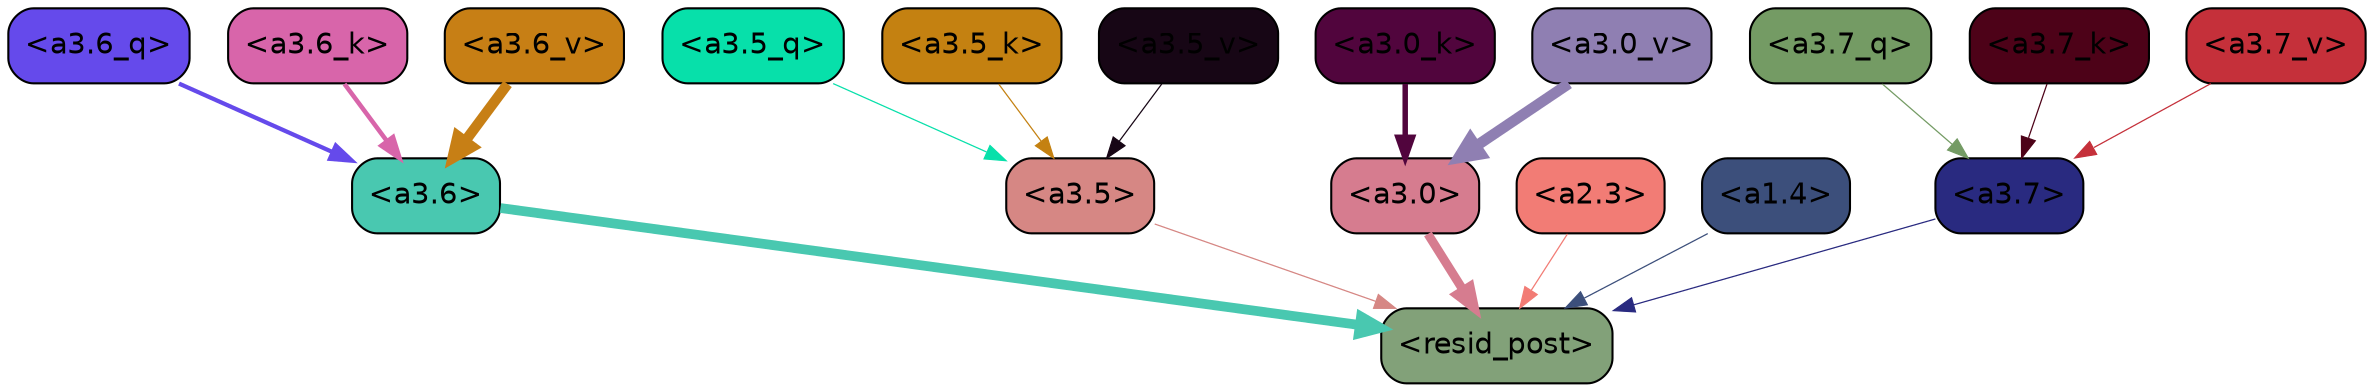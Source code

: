 strict digraph "" {
	graph [bgcolor=transparent,
		layout=dot,
		overlap=false,
		splines=true
	];
	"<a3.7>"	[color=black,
		fillcolor="#292a80",
		fontname=Helvetica,
		shape=box,
		style="filled, rounded"];
	"<resid_post>"	[color=black,
		fillcolor="#82a179",
		fontname=Helvetica,
		shape=box,
		style="filled, rounded"];
	"<a3.7>" -> "<resid_post>"	[color="#292a80",
		penwidth=0.6];
	"<a3.6>"	[color=black,
		fillcolor="#49c8b0",
		fontname=Helvetica,
		shape=box,
		style="filled, rounded"];
	"<a3.6>" -> "<resid_post>"	[color="#49c8b0",
		penwidth=4.6696330308914185];
	"<a3.5>"	[color=black,
		fillcolor="#d68784",
		fontname=Helvetica,
		shape=box,
		style="filled, rounded"];
	"<a3.5>" -> "<resid_post>"	[color="#d68784",
		penwidth=0.6];
	"<a3.0>"	[color=black,
		fillcolor="#d67c8f",
		fontname=Helvetica,
		shape=box,
		style="filled, rounded"];
	"<a3.0>" -> "<resid_post>"	[color="#d67c8f",
		penwidth=4.282557368278503];
	"<a2.3>"	[color=black,
		fillcolor="#f27c75",
		fontname=Helvetica,
		shape=box,
		style="filled, rounded"];
	"<a2.3>" -> "<resid_post>"	[color="#f27c75",
		penwidth=0.6];
	"<a1.4>"	[color=black,
		fillcolor="#3c4f7b",
		fontname=Helvetica,
		shape=box,
		style="filled, rounded"];
	"<a1.4>" -> "<resid_post>"	[color="#3c4f7b",
		penwidth=0.6];
	"<a3.7_q>"	[color=black,
		fillcolor="#749b64",
		fontname=Helvetica,
		shape=box,
		style="filled, rounded"];
	"<a3.7_q>" -> "<a3.7>"	[color="#749b64",
		penwidth=0.6];
	"<a3.6_q>"	[color=black,
		fillcolor="#654aeb",
		fontname=Helvetica,
		shape=box,
		style="filled, rounded"];
	"<a3.6_q>" -> "<a3.6>"	[color="#654aeb",
		penwidth=2.03758105635643];
	"<a3.5_q>"	[color=black,
		fillcolor="#07e0aa",
		fontname=Helvetica,
		shape=box,
		style="filled, rounded"];
	"<a3.5_q>" -> "<a3.5>"	[color="#07e0aa",
		penwidth=0.6];
	"<a3.7_k>"	[color=black,
		fillcolor="#4d0218",
		fontname=Helvetica,
		shape=box,
		style="filled, rounded"];
	"<a3.7_k>" -> "<a3.7>"	[color="#4d0218",
		penwidth=0.6];
	"<a3.6_k>"	[color=black,
		fillcolor="#d865aa",
		fontname=Helvetica,
		shape=box,
		style="filled, rounded"];
	"<a3.6_k>" -> "<a3.6>"	[color="#d865aa",
		penwidth=2.174198240041733];
	"<a3.5_k>"	[color=black,
		fillcolor="#c48111",
		fontname=Helvetica,
		shape=box,
		style="filled, rounded"];
	"<a3.5_k>" -> "<a3.5>"	[color="#c48111",
		penwidth=0.6];
	"<a3.0_k>"	[color=black,
		fillcolor="#51053d",
		fontname=Helvetica,
		shape=box,
		style="filled, rounded"];
	"<a3.0_k>" -> "<a3.0>"	[color="#51053d",
		penwidth=2.6274144649505615];
	"<a3.7_v>"	[color=black,
		fillcolor="#c5303a",
		fontname=Helvetica,
		shape=box,
		style="filled, rounded"];
	"<a3.7_v>" -> "<a3.7>"	[color="#c5303a",
		penwidth=0.6];
	"<a3.6_v>"	[color=black,
		fillcolor="#c77f15",
		fontname=Helvetica,
		shape=box,
		style="filled, rounded"];
	"<a3.6_v>" -> "<a3.6>"	[color="#c77f15",
		penwidth=5.002329230308533];
	"<a3.5_v>"	[color=black,
		fillcolor="#170615",
		fontname=Helvetica,
		shape=box,
		style="filled, rounded"];
	"<a3.5_v>" -> "<a3.5>"	[color="#170615",
		penwidth=0.6];
	"<a3.0_v>"	[color=black,
		fillcolor="#8f7fb2",
		fontname=Helvetica,
		shape=box,
		style="filled, rounded"];
	"<a3.0_v>" -> "<a3.0>"	[color="#8f7fb2",
		penwidth=5.188832879066467];
}

